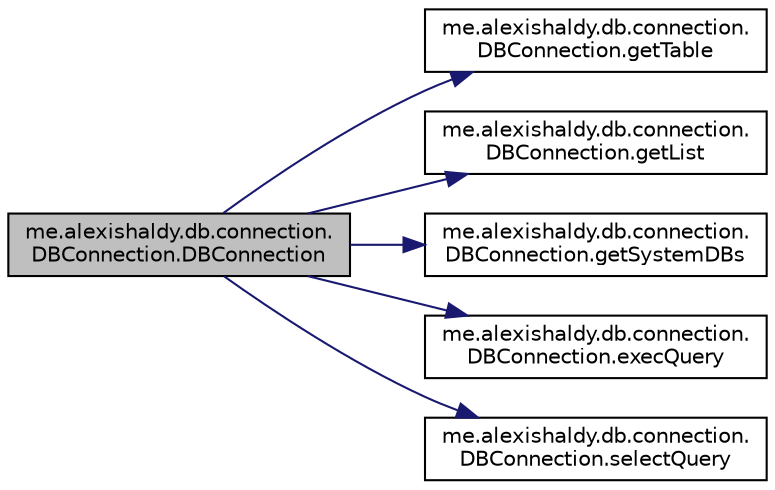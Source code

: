digraph "me.alexishaldy.db.connection.DBConnection.DBConnection"
{
  edge [fontname="Helvetica",fontsize="10",labelfontname="Helvetica",labelfontsize="10"];
  node [fontname="Helvetica",fontsize="10",shape=record];
  rankdir="LR";
  Node0 [label="me.alexishaldy.db.connection.\lDBConnection.DBConnection",height=0.2,width=0.4,color="black", fillcolor="grey75", style="filled", fontcolor="black"];
  Node0 -> Node1 [color="midnightblue",fontsize="10",style="solid",fontname="Helvetica"];
  Node1 [label="me.alexishaldy.db.connection.\lDBConnection.getTable",height=0.2,width=0.4,color="black", fillcolor="white", style="filled",URL="$classme_1_1alexishaldy_1_1db_1_1connection_1_1_d_b_connection.html#adcd3f9284085f6173d5112ec741349e8"];
  Node0 -> Node2 [color="midnightblue",fontsize="10",style="solid",fontname="Helvetica"];
  Node2 [label="me.alexishaldy.db.connection.\lDBConnection.getList",height=0.2,width=0.4,color="black", fillcolor="white", style="filled",URL="$classme_1_1alexishaldy_1_1db_1_1connection_1_1_d_b_connection.html#ad3e9d2822f2af777e695cb3f6b56b458"];
  Node0 -> Node3 [color="midnightblue",fontsize="10",style="solid",fontname="Helvetica"];
  Node3 [label="me.alexishaldy.db.connection.\lDBConnection.getSystemDBs",height=0.2,width=0.4,color="black", fillcolor="white", style="filled",URL="$classme_1_1alexishaldy_1_1db_1_1connection_1_1_d_b_connection.html#a17b5df477dd56e570bc2497ffd083af2"];
  Node0 -> Node4 [color="midnightblue",fontsize="10",style="solid",fontname="Helvetica"];
  Node4 [label="me.alexishaldy.db.connection.\lDBConnection.execQuery",height=0.2,width=0.4,color="black", fillcolor="white", style="filled",URL="$classme_1_1alexishaldy_1_1db_1_1connection_1_1_d_b_connection.html#a8d461e2b616eeaec3b2548fe300913d7"];
  Node0 -> Node5 [color="midnightblue",fontsize="10",style="solid",fontname="Helvetica"];
  Node5 [label="me.alexishaldy.db.connection.\lDBConnection.selectQuery",height=0.2,width=0.4,color="black", fillcolor="white", style="filled",URL="$classme_1_1alexishaldy_1_1db_1_1connection_1_1_d_b_connection.html#ab5d8b5aa94796948e4bccaef7bc53aaa"];
}
